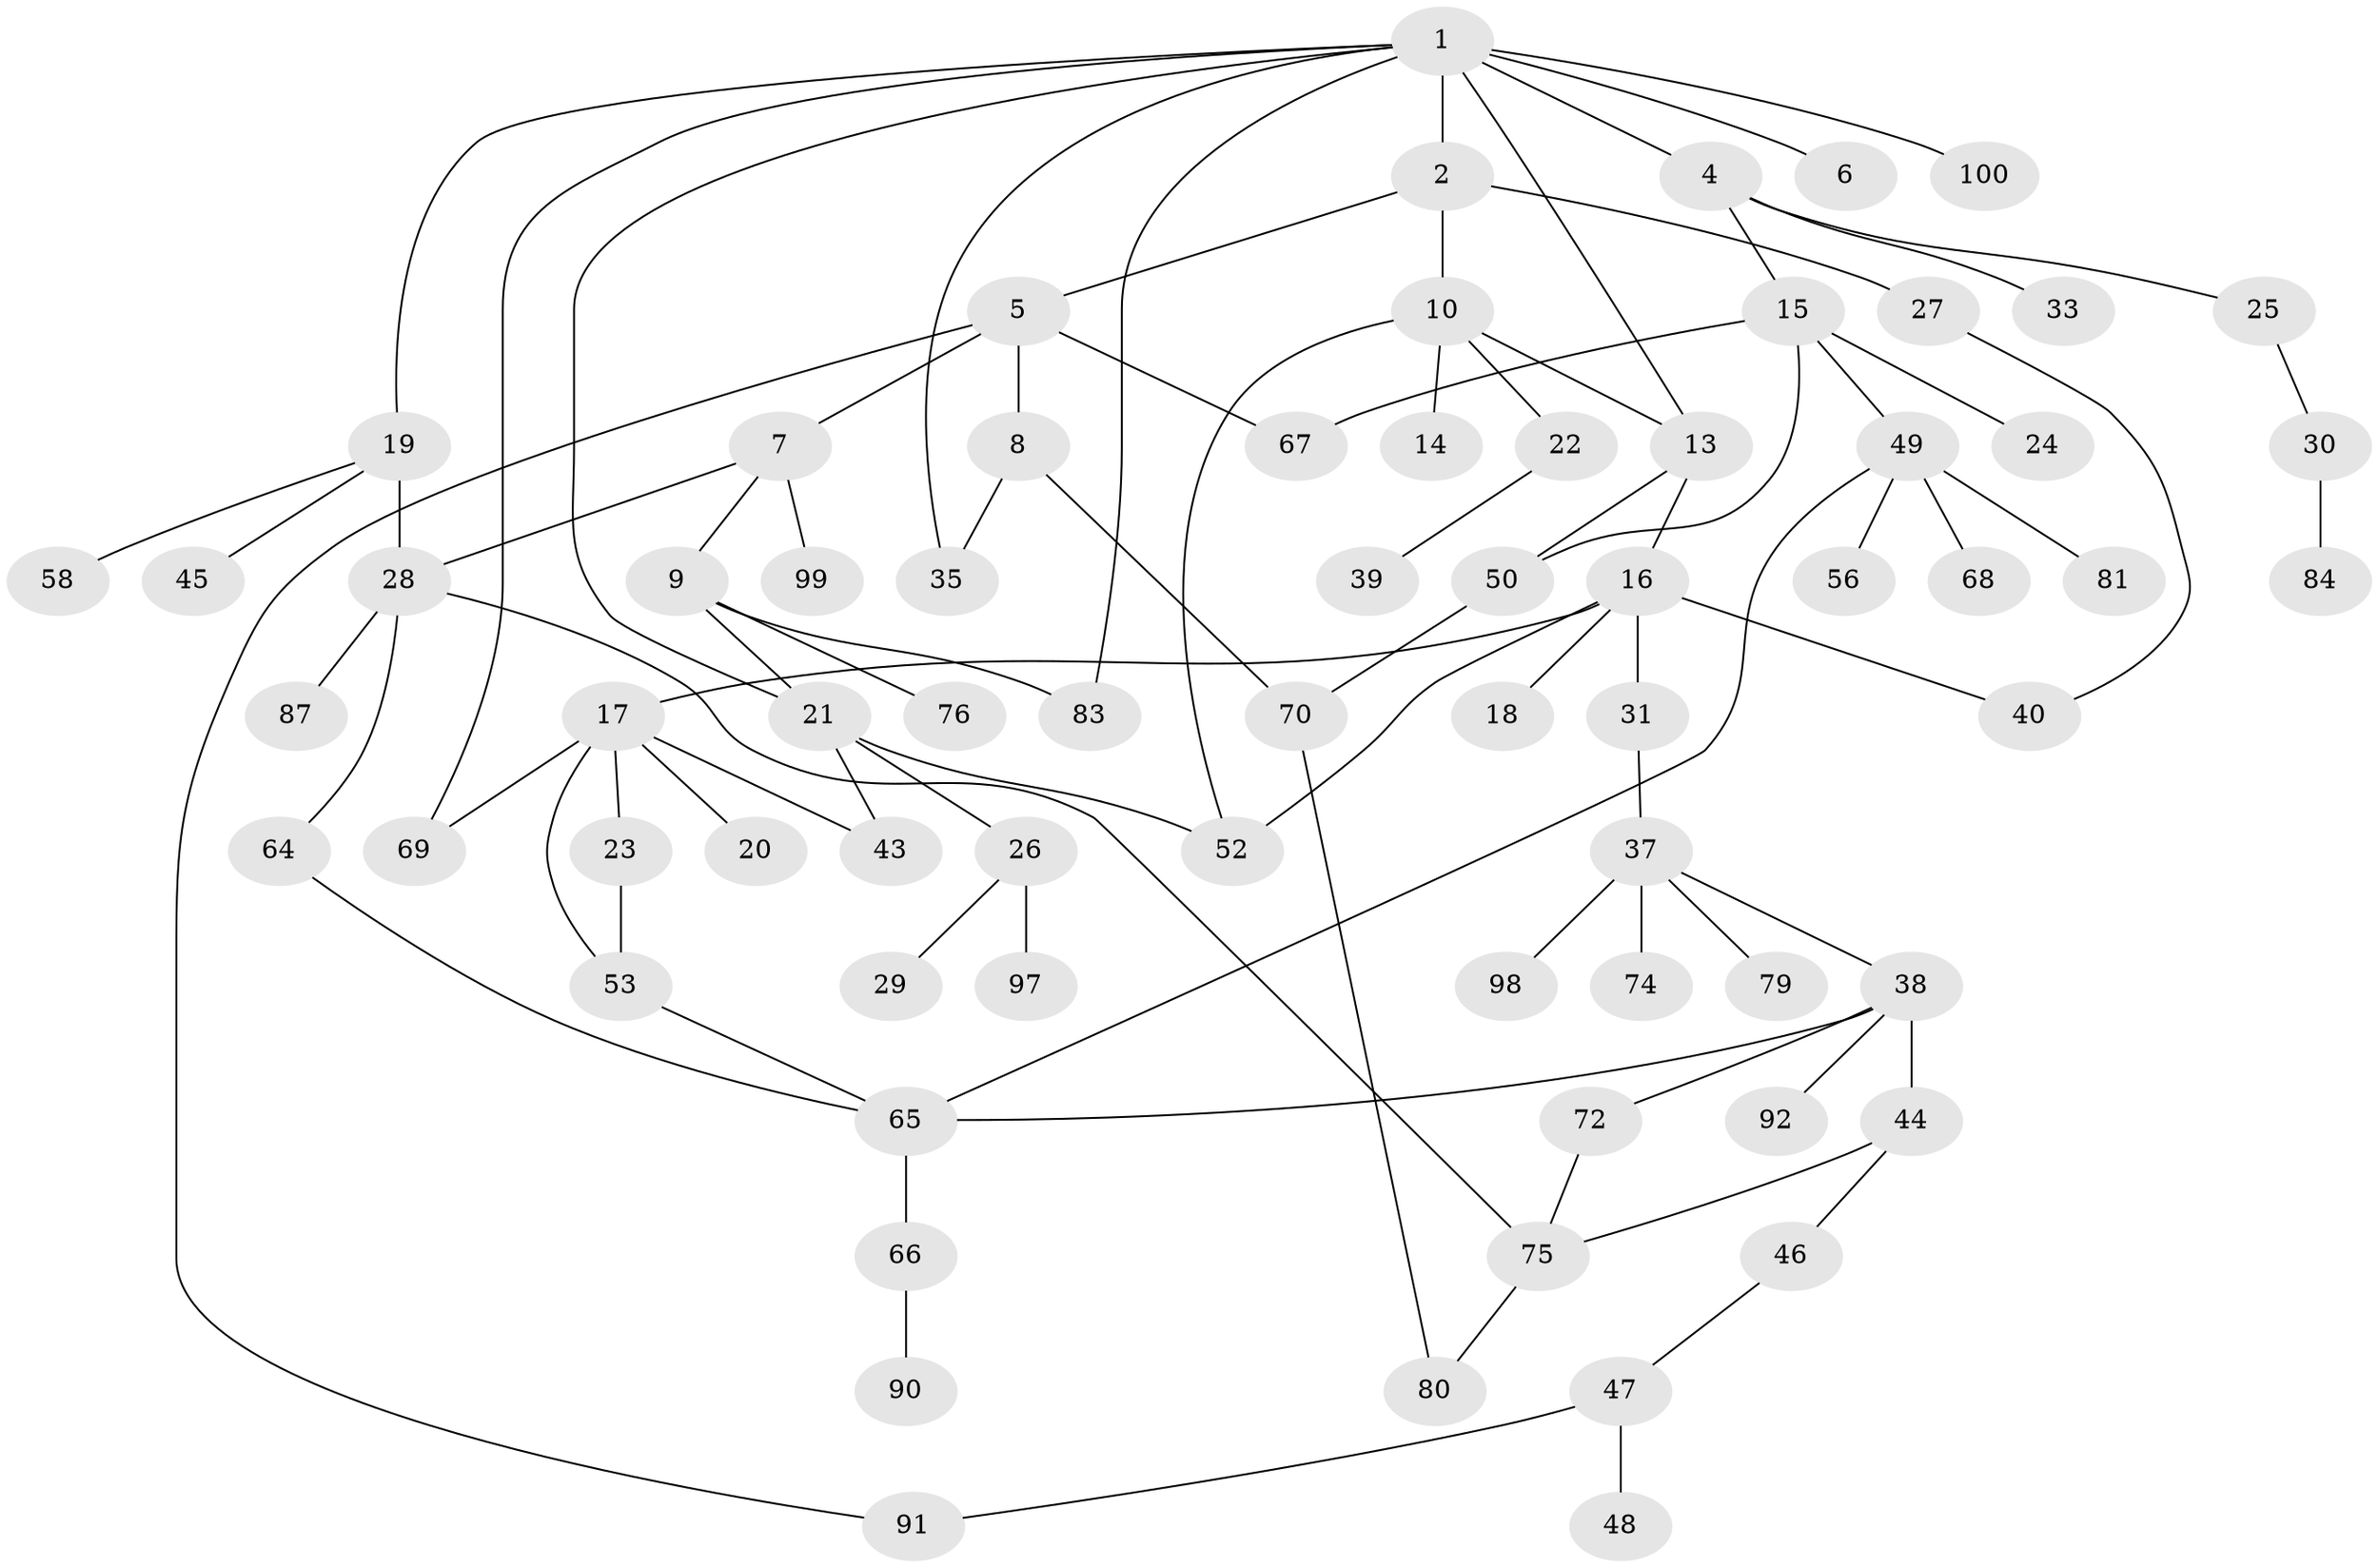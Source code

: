 // Generated by graph-tools (version 1.1) at 2025/23/03/03/25 07:23:33]
// undirected, 70 vertices, 90 edges
graph export_dot {
graph [start="1"]
  node [color=gray90,style=filled];
  1 [super="+3"];
  2;
  4 [super="+12"];
  5 [super="+78"];
  6;
  7;
  8 [super="+63"];
  9 [super="+11"];
  10 [super="+73"];
  13;
  14;
  15 [super="+71"];
  16 [super="+95"];
  17 [super="+51"];
  18;
  19 [super="+41"];
  20;
  21 [super="+36"];
  22;
  23 [super="+77"];
  24 [super="+62"];
  25;
  26 [super="+42"];
  27 [super="+34"];
  28 [super="+54"];
  29;
  30 [super="+32"];
  31;
  33;
  35 [super="+85"];
  37 [super="+57"];
  38 [super="+61"];
  39 [super="+82"];
  40 [super="+59"];
  43 [super="+89"];
  44 [super="+96"];
  45 [super="+86"];
  46;
  47 [super="+60"];
  48;
  49 [super="+55"];
  50;
  52;
  53;
  56;
  58;
  64;
  65 [super="+88"];
  66;
  67;
  68;
  69;
  70 [super="+93"];
  72;
  74;
  75 [super="+94"];
  76;
  79;
  80;
  81;
  83;
  84;
  87;
  90;
  91;
  92;
  97;
  98;
  99;
  100;
  1 -- 2;
  1 -- 6;
  1 -- 13 [weight=2];
  1 -- 69;
  1 -- 35;
  1 -- 100;
  1 -- 4;
  1 -- 83;
  1 -- 19;
  1 -- 21;
  2 -- 5;
  2 -- 10;
  2 -- 27;
  4 -- 25;
  4 -- 33;
  4 -- 15;
  5 -- 7;
  5 -- 8;
  5 -- 91;
  5 -- 67;
  7 -- 9;
  7 -- 99;
  7 -- 28;
  8 -- 35;
  8 -- 70;
  9 -- 21;
  9 -- 76;
  9 -- 83;
  10 -- 14;
  10 -- 22;
  10 -- 13;
  10 -- 52;
  13 -- 16;
  13 -- 50;
  15 -- 24;
  15 -- 49;
  15 -- 67;
  15 -- 50;
  16 -- 17;
  16 -- 18;
  16 -- 31;
  16 -- 40;
  16 -- 52;
  17 -- 20;
  17 -- 23;
  17 -- 53;
  17 -- 69;
  17 -- 43;
  19 -- 28 [weight=2];
  19 -- 45;
  19 -- 58;
  21 -- 26;
  21 -- 43;
  21 -- 52;
  22 -- 39;
  23 -- 53;
  25 -- 30;
  26 -- 29;
  26 -- 97;
  27 -- 40;
  28 -- 64;
  28 -- 87;
  28 -- 75;
  30 -- 84;
  31 -- 37;
  37 -- 38;
  37 -- 79;
  37 -- 74;
  37 -- 98;
  38 -- 44 [weight=2];
  38 -- 92;
  38 -- 72;
  38 -- 65;
  44 -- 46;
  44 -- 75;
  46 -- 47;
  47 -- 48;
  47 -- 91;
  49 -- 56;
  49 -- 68;
  49 -- 81;
  49 -- 65;
  50 -- 70;
  53 -- 65;
  64 -- 65;
  65 -- 66;
  66 -- 90;
  70 -- 80;
  72 -- 75;
  75 -- 80;
}
